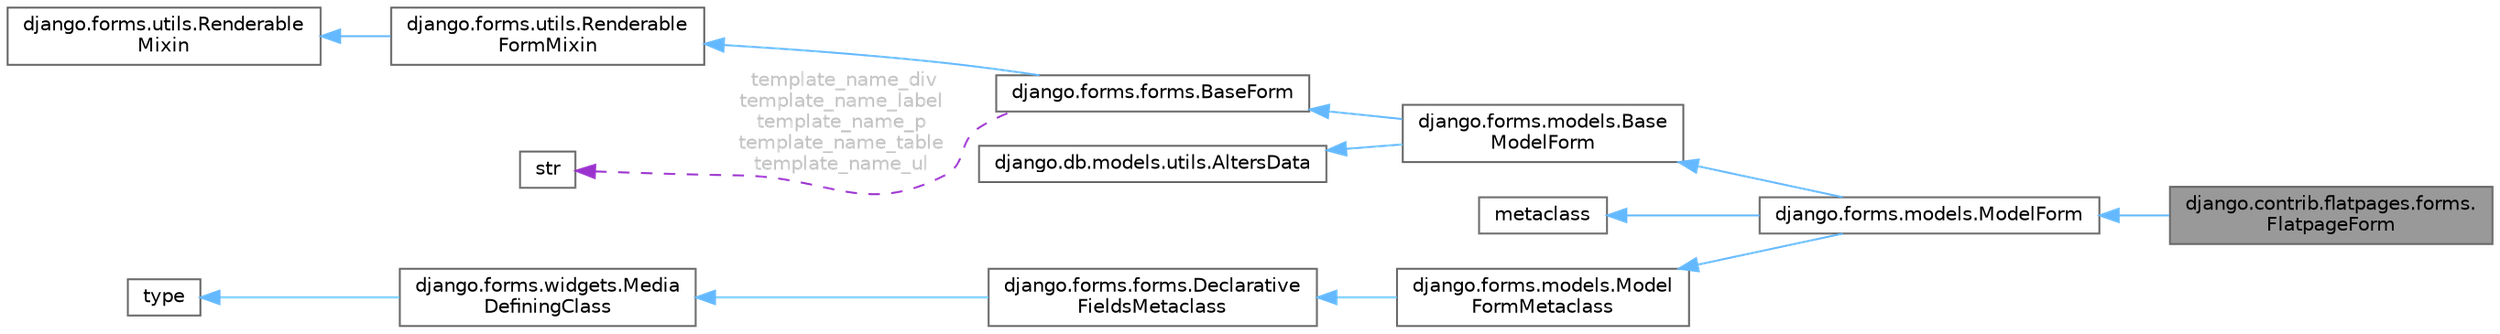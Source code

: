 digraph "django.contrib.flatpages.forms.FlatpageForm"
{
 // LATEX_PDF_SIZE
  bgcolor="transparent";
  edge [fontname=Helvetica,fontsize=10,labelfontname=Helvetica,labelfontsize=10];
  node [fontname=Helvetica,fontsize=10,shape=box,height=0.2,width=0.4];
  rankdir="LR";
  Node1 [id="Node000001",label="django.contrib.flatpages.forms.\lFlatpageForm",height=0.2,width=0.4,color="gray40", fillcolor="grey60", style="filled", fontcolor="black",tooltip=" "];
  Node2 -> Node1 [id="edge1_Node000001_Node000002",dir="back",color="steelblue1",style="solid",tooltip=" "];
  Node2 [id="Node000002",label="django.forms.models.ModelForm",height=0.2,width=0.4,color="gray40", fillcolor="white", style="filled",URL="$classdjango_1_1forms_1_1models_1_1_model_form.html",tooltip=" "];
  Node3 -> Node2 [id="edge2_Node000002_Node000003",dir="back",color="steelblue1",style="solid",tooltip=" "];
  Node3 [id="Node000003",label="django.forms.models.Base\lModelForm",height=0.2,width=0.4,color="gray40", fillcolor="white", style="filled",URL="$classdjango_1_1forms_1_1models_1_1_base_model_form.html",tooltip=" "];
  Node4 -> Node3 [id="edge3_Node000003_Node000004",dir="back",color="steelblue1",style="solid",tooltip=" "];
  Node4 [id="Node000004",label="django.forms.forms.BaseForm",height=0.2,width=0.4,color="gray40", fillcolor="white", style="filled",URL="$classdjango_1_1forms_1_1forms_1_1_base_form.html",tooltip=" "];
  Node5 -> Node4 [id="edge4_Node000004_Node000005",dir="back",color="steelblue1",style="solid",tooltip=" "];
  Node5 [id="Node000005",label="django.forms.utils.Renderable\lFormMixin",height=0.2,width=0.4,color="gray40", fillcolor="white", style="filled",URL="$classdjango_1_1forms_1_1utils_1_1_renderable_form_mixin.html",tooltip=" "];
  Node6 -> Node5 [id="edge5_Node000005_Node000006",dir="back",color="steelblue1",style="solid",tooltip=" "];
  Node6 [id="Node000006",label="django.forms.utils.Renderable\lMixin",height=0.2,width=0.4,color="gray40", fillcolor="white", style="filled",URL="$classdjango_1_1forms_1_1utils_1_1_renderable_mixin.html",tooltip=" "];
  Node7 -> Node4 [id="edge6_Node000004_Node000007",dir="back",color="darkorchid3",style="dashed",tooltip=" ",label=" template_name_div\ntemplate_name_label\ntemplate_name_p\ntemplate_name_table\ntemplate_name_ul",fontcolor="grey" ];
  Node7 [id="Node000007",label="str",height=0.2,width=0.4,color="gray40", fillcolor="white", style="filled",tooltip=" "];
  Node8 -> Node3 [id="edge7_Node000003_Node000008",dir="back",color="steelblue1",style="solid",tooltip=" "];
  Node8 [id="Node000008",label="django.db.models.utils.AltersData",height=0.2,width=0.4,color="gray40", fillcolor="white", style="filled",URL="$classdjango_1_1db_1_1models_1_1utils_1_1_alters_data.html",tooltip=" "];
  Node9 -> Node2 [id="edge8_Node000002_Node000009",dir="back",color="steelblue1",style="solid",tooltip=" "];
  Node9 [id="Node000009",label="metaclass",height=0.2,width=0.4,color="gray40", fillcolor="white", style="filled",tooltip=" "];
  Node10 -> Node2 [id="edge9_Node000002_Node000010",dir="back",color="steelblue1",style="solid",tooltip=" "];
  Node10 [id="Node000010",label="django.forms.models.Model\lFormMetaclass",height=0.2,width=0.4,color="gray40", fillcolor="white", style="filled",URL="$classdjango_1_1forms_1_1models_1_1_model_form_metaclass.html",tooltip=" "];
  Node11 -> Node10 [id="edge10_Node000010_Node000011",dir="back",color="steelblue1",style="solid",tooltip=" "];
  Node11 [id="Node000011",label="django.forms.forms.Declarative\lFieldsMetaclass",height=0.2,width=0.4,color="gray40", fillcolor="white", style="filled",URL="$classdjango_1_1forms_1_1forms_1_1_declarative_fields_metaclass.html",tooltip=" "];
  Node12 -> Node11 [id="edge11_Node000011_Node000012",dir="back",color="steelblue1",style="solid",tooltip=" "];
  Node12 [id="Node000012",label="django.forms.widgets.Media\lDefiningClass",height=0.2,width=0.4,color="gray40", fillcolor="white", style="filled",URL="$classdjango_1_1forms_1_1widgets_1_1_media_defining_class.html",tooltip=" "];
  Node13 -> Node12 [id="edge12_Node000012_Node000013",dir="back",color="steelblue1",style="solid",tooltip=" "];
  Node13 [id="Node000013",label="type",height=0.2,width=0.4,color="gray40", fillcolor="white", style="filled",tooltip=" "];
}

